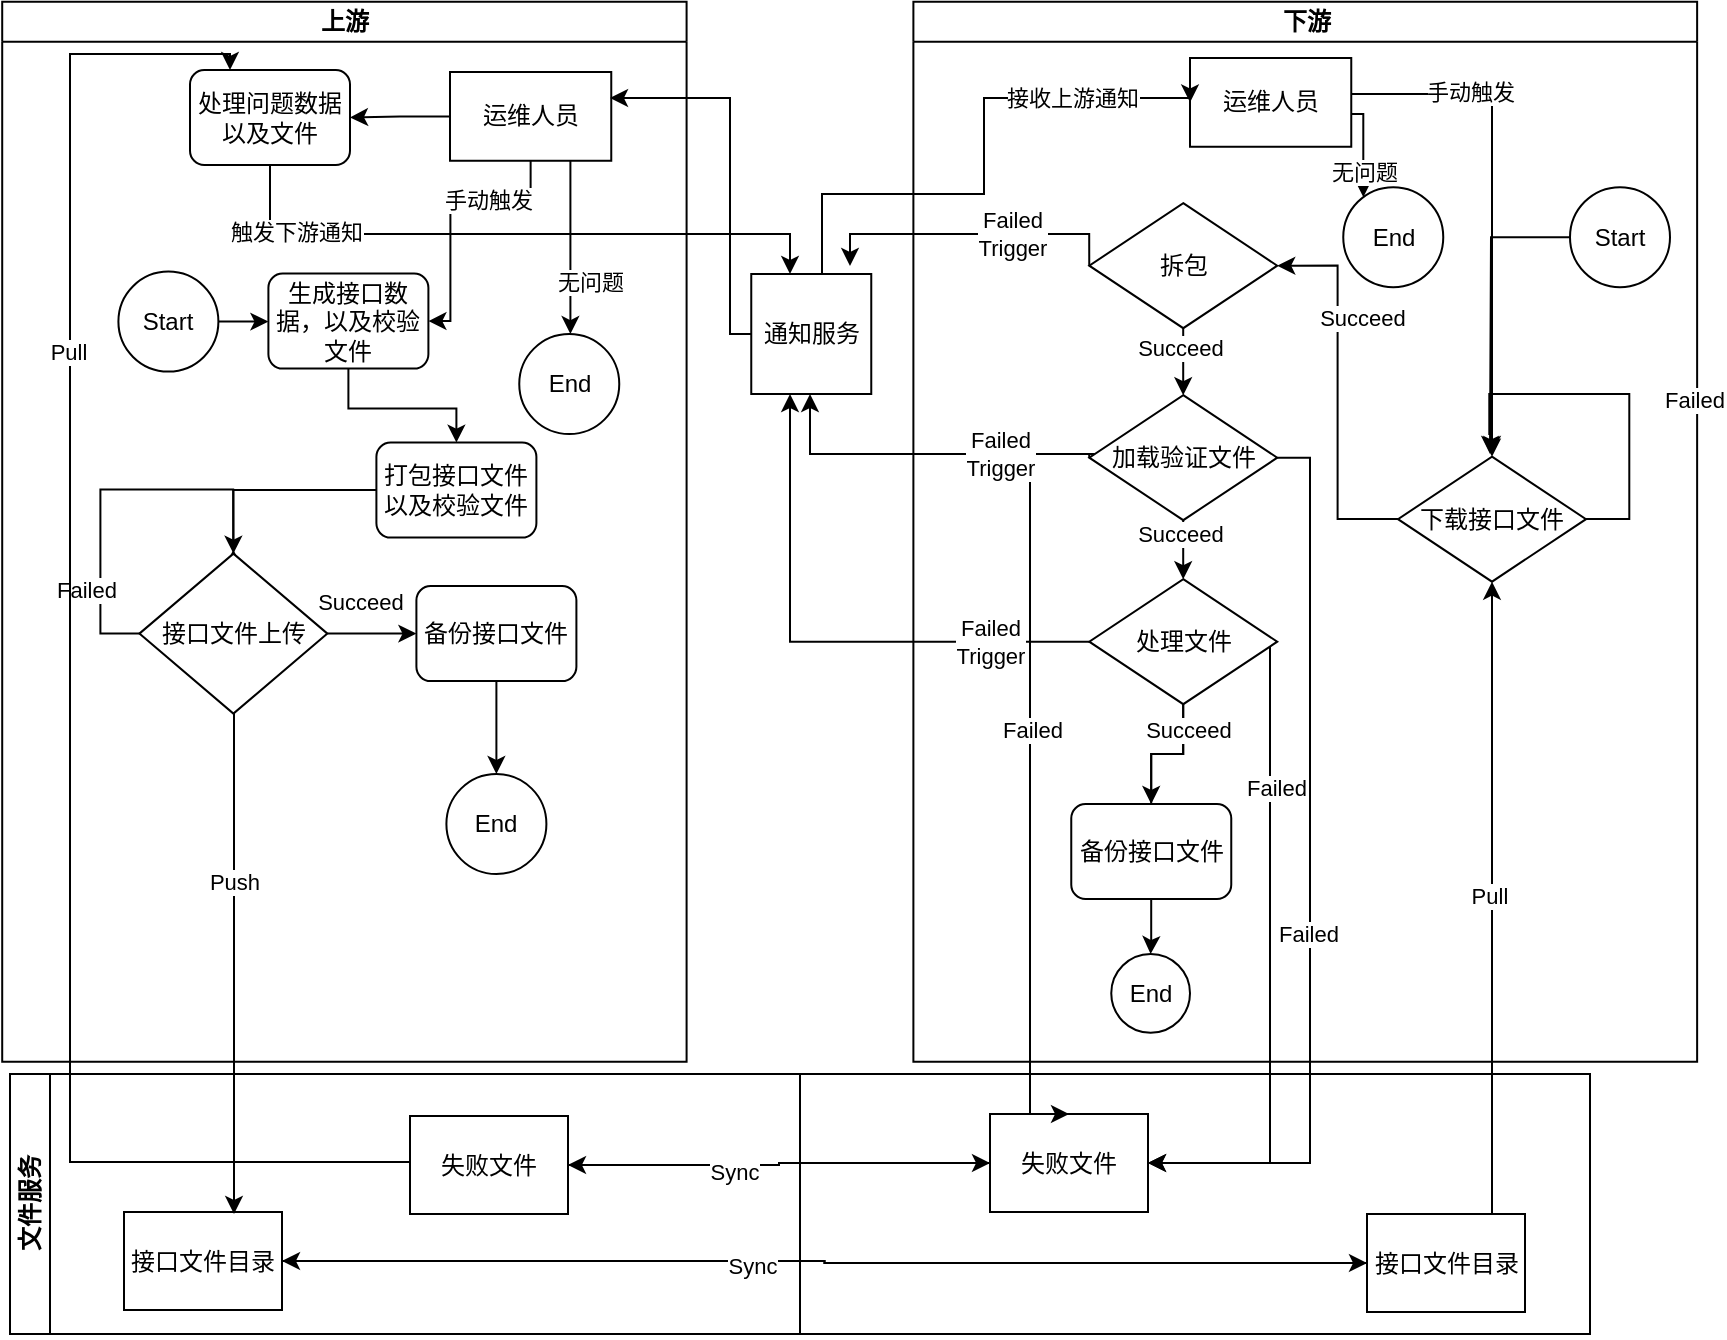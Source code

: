 <mxfile version="20.8.23" type="github">
  <diagram name="Page-1" id="c7488fd3-1785-93aa-aadb-54a6760d102a">
    <mxGraphModel dx="1290" dy="615" grid="1" gridSize="10" guides="1" tooltips="1" connect="1" arrows="1" fold="1" page="1" pageScale="1" pageWidth="1100" pageHeight="850" background="none" math="1" shadow="0">
      <root>
        <mxCell id="0" />
        <mxCell id="1" parent="0" />
        <mxCell id="2b4e8129b02d487f-2" value="上游" style="swimlane;html=1;startSize=20;horizontal=0;rotation=90;" parent="1" vertex="1">
          <mxGeometry x="2.2" y="97.81" width="530" height="342.19" as="geometry" />
        </mxCell>
        <mxCell id="Eh5VDf21qg3VSFMiMD_T-32" style="edgeStyle=orthogonalEdgeStyle;rounded=0;orthogonalLoop=1;jettySize=auto;html=1;exitX=1;exitY=0.5;exitDx=0;exitDy=0;entryX=0;entryY=0.5;entryDx=0;entryDy=0;" edge="1" parent="2b4e8129b02d487f-2" source="Eh5VDf21qg3VSFMiMD_T-25" target="Eh5VDf21qg3VSFMiMD_T-31">
          <mxGeometry relative="1" as="geometry" />
        </mxCell>
        <mxCell id="Eh5VDf21qg3VSFMiMD_T-25" value="Start" style="ellipse;whiteSpace=wrap;html=1;aspect=fixed;" vertex="1" parent="2b4e8129b02d487f-2">
          <mxGeometry x="152" y="41" width="50" height="50" as="geometry" />
        </mxCell>
        <mxCell id="Eh5VDf21qg3VSFMiMD_T-35" style="edgeStyle=orthogonalEdgeStyle;rounded=0;orthogonalLoop=1;jettySize=auto;html=1;exitX=0.5;exitY=1;exitDx=0;exitDy=0;entryX=0.5;entryY=0;entryDx=0;entryDy=0;" edge="1" parent="2b4e8129b02d487f-2" source="Eh5VDf21qg3VSFMiMD_T-31" target="Eh5VDf21qg3VSFMiMD_T-34">
          <mxGeometry relative="1" as="geometry" />
        </mxCell>
        <mxCell id="Eh5VDf21qg3VSFMiMD_T-31" value="生成接口数据，以及校验文件" style="rounded=1;whiteSpace=wrap;html=1;" vertex="1" parent="2b4e8129b02d487f-2">
          <mxGeometry x="227" y="42" width="80" height="47.5" as="geometry" />
        </mxCell>
        <mxCell id="Eh5VDf21qg3VSFMiMD_T-37" style="edgeStyle=orthogonalEdgeStyle;rounded=0;orthogonalLoop=1;jettySize=auto;html=1;entryX=0.5;entryY=0;entryDx=0;entryDy=0;" edge="1" parent="2b4e8129b02d487f-2" source="Eh5VDf21qg3VSFMiMD_T-34" target="Eh5VDf21qg3VSFMiMD_T-38">
          <mxGeometry relative="1" as="geometry">
            <mxPoint x="209.0" y="69.5" as="targetPoint" />
          </mxGeometry>
        </mxCell>
        <mxCell id="Eh5VDf21qg3VSFMiMD_T-34" value="打包接口文件以及校验文件" style="rounded=1;whiteSpace=wrap;html=1;" vertex="1" parent="2b4e8129b02d487f-2">
          <mxGeometry x="281" y="126.5" width="80" height="47.5" as="geometry" />
        </mxCell>
        <mxCell id="Eh5VDf21qg3VSFMiMD_T-50" style="edgeStyle=orthogonalEdgeStyle;rounded=0;orthogonalLoop=1;jettySize=auto;html=1;entryX=0;entryY=0.5;entryDx=0;entryDy=0;" edge="1" parent="2b4e8129b02d487f-2" source="Eh5VDf21qg3VSFMiMD_T-38" target="Eh5VDf21qg3VSFMiMD_T-49">
          <mxGeometry relative="1" as="geometry" />
        </mxCell>
        <mxCell id="Eh5VDf21qg3VSFMiMD_T-51" value="Succeed" style="edgeLabel;html=1;align=center;verticalAlign=middle;resizable=0;points=[];" vertex="1" connectable="0" parent="Eh5VDf21qg3VSFMiMD_T-50">
          <mxGeometry x="-0.279" y="-2" relative="1" as="geometry">
            <mxPoint y="-18" as="offset" />
          </mxGeometry>
        </mxCell>
        <mxCell id="Eh5VDf21qg3VSFMiMD_T-74" style="edgeStyle=orthogonalEdgeStyle;rounded=0;orthogonalLoop=1;jettySize=auto;html=1;entryX=0.5;entryY=0;entryDx=0;entryDy=0;" edge="1" parent="2b4e8129b02d487f-2">
          <mxGeometry relative="1" as="geometry">
            <mxPoint x="209.5" y="180.0" as="targetPoint" />
            <mxPoint x="209.447" y="180.045" as="sourcePoint" />
            <Array as="points">
              <mxPoint x="209" y="150" />
              <mxPoint x="143" y="150" />
              <mxPoint x="143" y="222" />
              <mxPoint x="209" y="222" />
            </Array>
          </mxGeometry>
        </mxCell>
        <mxCell id="Eh5VDf21qg3VSFMiMD_T-75" value="Failed" style="edgeLabel;html=1;align=center;verticalAlign=middle;resizable=0;points=[];" vertex="1" connectable="0" parent="Eh5VDf21qg3VSFMiMD_T-74">
          <mxGeometry x="-0.326" y="-1" relative="1" as="geometry">
            <mxPoint x="-10" y="51" as="offset" />
          </mxGeometry>
        </mxCell>
        <mxCell id="Eh5VDf21qg3VSFMiMD_T-38" value="接口文件上传" style="rhombus;whiteSpace=wrap;html=1;" vertex="1" parent="2b4e8129b02d487f-2">
          <mxGeometry x="162.5" y="182" width="94" height="80" as="geometry" />
        </mxCell>
        <mxCell id="Eh5VDf21qg3VSFMiMD_T-154" value="" style="edgeStyle=orthogonalEdgeStyle;rounded=0;orthogonalLoop=1;jettySize=auto;html=1;" edge="1" parent="2b4e8129b02d487f-2" source="Eh5VDf21qg3VSFMiMD_T-49" target="Eh5VDf21qg3VSFMiMD_T-153">
          <mxGeometry relative="1" as="geometry" />
        </mxCell>
        <mxCell id="Eh5VDf21qg3VSFMiMD_T-49" value="备份接口文件" style="rounded=1;whiteSpace=wrap;html=1;" vertex="1" parent="2b4e8129b02d487f-2">
          <mxGeometry x="301" y="198.25" width="80" height="47.5" as="geometry" />
        </mxCell>
        <mxCell id="Eh5VDf21qg3VSFMiMD_T-139" value="" style="edgeStyle=orthogonalEdgeStyle;rounded=0;orthogonalLoop=1;jettySize=auto;html=1;" edge="1" parent="2b4e8129b02d487f-2" source="Eh5VDf21qg3VSFMiMD_T-136" target="Eh5VDf21qg3VSFMiMD_T-138">
          <mxGeometry relative="1" as="geometry" />
        </mxCell>
        <mxCell id="Eh5VDf21qg3VSFMiMD_T-156" style="edgeStyle=orthogonalEdgeStyle;rounded=0;orthogonalLoop=1;jettySize=auto;html=1;" edge="1" parent="2b4e8129b02d487f-2" source="Eh5VDf21qg3VSFMiMD_T-136" target="Eh5VDf21qg3VSFMiMD_T-155">
          <mxGeometry relative="1" as="geometry">
            <Array as="points">
              <mxPoint x="378" y="32" />
              <mxPoint x="378" y="32" />
            </Array>
          </mxGeometry>
        </mxCell>
        <mxCell id="Eh5VDf21qg3VSFMiMD_T-157" value="无问题" style="edgeLabel;html=1;align=center;verticalAlign=middle;resizable=0;points=[];" vertex="1" connectable="0" parent="Eh5VDf21qg3VSFMiMD_T-156">
          <mxGeometry x="0.244" relative="1" as="geometry">
            <mxPoint x="10" y="6" as="offset" />
          </mxGeometry>
        </mxCell>
        <mxCell id="Eh5VDf21qg3VSFMiMD_T-136" value="运维人员" style="rounded=0;whiteSpace=wrap;html=1;" vertex="1" parent="2b4e8129b02d487f-2">
          <mxGeometry x="317.8" y="-58.81" width="80.63" height="44.38" as="geometry" />
        </mxCell>
        <mxCell id="Eh5VDf21qg3VSFMiMD_T-140" style="edgeStyle=orthogonalEdgeStyle;rounded=0;orthogonalLoop=1;jettySize=auto;html=1;exitX=0.5;exitY=1;exitDx=0;exitDy=0;" edge="1" parent="2b4e8129b02d487f-2" source="Eh5VDf21qg3VSFMiMD_T-136" target="Eh5VDf21qg3VSFMiMD_T-31">
          <mxGeometry relative="1" as="geometry">
            <mxPoint x="317.8" y="32.19" as="targetPoint" />
            <Array as="points">
              <mxPoint x="358" y="2" />
              <mxPoint x="318" y="2" />
            </Array>
          </mxGeometry>
        </mxCell>
        <mxCell id="Eh5VDf21qg3VSFMiMD_T-141" value="手动触发" style="edgeLabel;html=1;align=center;verticalAlign=middle;resizable=0;points=[];" vertex="1" connectable="0" parent="Eh5VDf21qg3VSFMiMD_T-140">
          <mxGeometry x="-0.426" y="2" relative="1" as="geometry">
            <mxPoint y="1" as="offset" />
          </mxGeometry>
        </mxCell>
        <mxCell id="Eh5VDf21qg3VSFMiMD_T-138" value="处理问题数据以及文件" style="rounded=1;whiteSpace=wrap;html=1;" vertex="1" parent="2b4e8129b02d487f-2">
          <mxGeometry x="187.8" y="-59.81" width="80" height="47.5" as="geometry" />
        </mxCell>
        <mxCell id="Eh5VDf21qg3VSFMiMD_T-153" value="End" style="ellipse;whiteSpace=wrap;html=1;aspect=fixed;direction=south;" vertex="1" parent="2b4e8129b02d487f-2">
          <mxGeometry x="316" y="292.19" width="50" height="50" as="geometry" />
        </mxCell>
        <mxCell id="Eh5VDf21qg3VSFMiMD_T-155" value="End" style="ellipse;whiteSpace=wrap;html=1;aspect=fixed;direction=south;" vertex="1" parent="2b4e8129b02d487f-2">
          <mxGeometry x="352.43" y="72.19" width="50" height="50" as="geometry" />
        </mxCell>
        <mxCell id="Eh5VDf21qg3VSFMiMD_T-23" value="文件服务" style="swimlane;html=1;startSize=20;horizontal=0;rotation=0;" vertex="1" parent="1">
          <mxGeometry x="100" y="540" width="790" height="130" as="geometry" />
        </mxCell>
        <mxCell id="Eh5VDf21qg3VSFMiMD_T-146" style="edgeStyle=orthogonalEdgeStyle;rounded=0;orthogonalLoop=1;jettySize=auto;html=1;entryX=0;entryY=0.5;entryDx=0;entryDy=0;" edge="1" parent="Eh5VDf21qg3VSFMiMD_T-23" source="Eh5VDf21qg3VSFMiMD_T-41" target="Eh5VDf21qg3VSFMiMD_T-56">
          <mxGeometry relative="1" as="geometry" />
        </mxCell>
        <mxCell id="Eh5VDf21qg3VSFMiMD_T-41" value="接口文件目录" style="rounded=0;whiteSpace=wrap;html=1;" vertex="1" parent="Eh5VDf21qg3VSFMiMD_T-23">
          <mxGeometry x="57" y="69" width="79" height="49" as="geometry" />
        </mxCell>
        <mxCell id="Eh5VDf21qg3VSFMiMD_T-147" style="edgeStyle=orthogonalEdgeStyle;rounded=0;orthogonalLoop=1;jettySize=auto;html=1;entryX=1;entryY=0.5;entryDx=0;entryDy=0;" edge="1" parent="Eh5VDf21qg3VSFMiMD_T-23" source="Eh5VDf21qg3VSFMiMD_T-56" target="Eh5VDf21qg3VSFMiMD_T-41">
          <mxGeometry relative="1" as="geometry" />
        </mxCell>
        <mxCell id="Eh5VDf21qg3VSFMiMD_T-148" value="Sync" style="edgeLabel;html=1;align=center;verticalAlign=middle;resizable=0;points=[];" vertex="1" connectable="0" parent="Eh5VDf21qg3VSFMiMD_T-147">
          <mxGeometry x="0.135" y="2" relative="1" as="geometry">
            <mxPoint as="offset" />
          </mxGeometry>
        </mxCell>
        <mxCell id="Eh5VDf21qg3VSFMiMD_T-56" value="接口文件目录" style="rounded=0;whiteSpace=wrap;html=1;" vertex="1" parent="Eh5VDf21qg3VSFMiMD_T-23">
          <mxGeometry x="678.5" y="70" width="79" height="49" as="geometry" />
        </mxCell>
        <mxCell id="Eh5VDf21qg3VSFMiMD_T-150" style="edgeStyle=orthogonalEdgeStyle;rounded=0;orthogonalLoop=1;jettySize=auto;html=1;entryX=1;entryY=0.5;entryDx=0;entryDy=0;" edge="1" parent="Eh5VDf21qg3VSFMiMD_T-23" source="Eh5VDf21qg3VSFMiMD_T-92" target="Eh5VDf21qg3VSFMiMD_T-143">
          <mxGeometry relative="1" as="geometry" />
        </mxCell>
        <mxCell id="Eh5VDf21qg3VSFMiMD_T-92" value="失败文件" style="rounded=0;whiteSpace=wrap;html=1;" vertex="1" parent="Eh5VDf21qg3VSFMiMD_T-23">
          <mxGeometry x="490" y="20" width="79" height="49" as="geometry" />
        </mxCell>
        <mxCell id="Eh5VDf21qg3VSFMiMD_T-149" style="edgeStyle=orthogonalEdgeStyle;rounded=0;orthogonalLoop=1;jettySize=auto;html=1;entryX=0;entryY=0.5;entryDx=0;entryDy=0;" edge="1" parent="Eh5VDf21qg3VSFMiMD_T-23" source="Eh5VDf21qg3VSFMiMD_T-143" target="Eh5VDf21qg3VSFMiMD_T-92">
          <mxGeometry relative="1" as="geometry" />
        </mxCell>
        <mxCell id="Eh5VDf21qg3VSFMiMD_T-151" value="Sync" style="edgeLabel;html=1;align=center;verticalAlign=middle;resizable=0;points=[];" vertex="1" connectable="0" parent="Eh5VDf21qg3VSFMiMD_T-149">
          <mxGeometry x="-0.222" y="-3" relative="1" as="geometry">
            <mxPoint as="offset" />
          </mxGeometry>
        </mxCell>
        <mxCell id="Eh5VDf21qg3VSFMiMD_T-143" value="失败文件" style="rounded=0;whiteSpace=wrap;html=1;" vertex="1" parent="Eh5VDf21qg3VSFMiMD_T-23">
          <mxGeometry x="200" y="21" width="79" height="49" as="geometry" />
        </mxCell>
        <mxCell id="Eh5VDf21qg3VSFMiMD_T-24" value="下游" style="swimlane;html=1;startSize=20;horizontal=0;rotation=90;" vertex="1" parent="1">
          <mxGeometry x="482.63" y="72.97" width="530" height="391.87" as="geometry">
            <mxRectangle x="840" y="-7.5" width="40" height="50" as="alternateBounds" />
          </mxGeometry>
        </mxCell>
        <mxCell id="Eh5VDf21qg3VSFMiMD_T-99" value="" style="edgeStyle=orthogonalEdgeStyle;rounded=0;orthogonalLoop=1;jettySize=auto;html=1;" edge="1" parent="Eh5VDf21qg3VSFMiMD_T-24" source="Eh5VDf21qg3VSFMiMD_T-64" target="Eh5VDf21qg3VSFMiMD_T-97">
          <mxGeometry relative="1" as="geometry" />
        </mxCell>
        <mxCell id="Eh5VDf21qg3VSFMiMD_T-100" value="Succeed" style="edgeLabel;html=1;align=center;verticalAlign=middle;resizable=0;points=[];" vertex="1" connectable="0" parent="Eh5VDf21qg3VSFMiMD_T-99">
          <mxGeometry x="0.336" y="-2" relative="1" as="geometry">
            <mxPoint y="-8" as="offset" />
          </mxGeometry>
        </mxCell>
        <mxCell id="Eh5VDf21qg3VSFMiMD_T-64" value="拆包" style="rhombus;whiteSpace=wrap;html=1;" vertex="1" parent="Eh5VDf21qg3VSFMiMD_T-24">
          <mxGeometry x="157" y="31.62" width="94" height="62.5" as="geometry" />
        </mxCell>
        <mxCell id="Eh5VDf21qg3VSFMiMD_T-82" style="edgeStyle=orthogonalEdgeStyle;rounded=0;orthogonalLoop=1;jettySize=auto;html=1;entryX=1;entryY=0.5;entryDx=0;entryDy=0;" edge="1" parent="Eh5VDf21qg3VSFMiMD_T-24" source="Eh5VDf21qg3VSFMiMD_T-76" target="Eh5VDf21qg3VSFMiMD_T-64">
          <mxGeometry relative="1" as="geometry" />
        </mxCell>
        <mxCell id="Eh5VDf21qg3VSFMiMD_T-83" value="Succeed" style="edgeLabel;html=1;align=center;verticalAlign=middle;resizable=0;points=[];" vertex="1" connectable="0" parent="Eh5VDf21qg3VSFMiMD_T-82">
          <mxGeometry x="0.259" relative="1" as="geometry">
            <mxPoint x="12" y="-13" as="offset" />
          </mxGeometry>
        </mxCell>
        <mxCell id="Eh5VDf21qg3VSFMiMD_T-76" value="下载接口文件" style="rhombus;whiteSpace=wrap;html=1;" vertex="1" parent="Eh5VDf21qg3VSFMiMD_T-24">
          <mxGeometry x="311.37" y="158.37" width="94" height="62.5" as="geometry" />
        </mxCell>
        <mxCell id="Eh5VDf21qg3VSFMiMD_T-90" style="edgeStyle=orthogonalEdgeStyle;rounded=0;orthogonalLoop=1;jettySize=auto;html=1;" edge="1" parent="Eh5VDf21qg3VSFMiMD_T-24" source="Eh5VDf21qg3VSFMiMD_T-76">
          <mxGeometry relative="1" as="geometry">
            <mxPoint x="358.37" y="157.03" as="targetPoint" />
            <Array as="points">
              <mxPoint x="427" y="190" />
              <mxPoint x="427" y="127" />
              <mxPoint x="357" y="127" />
              <mxPoint x="357" y="147" />
              <mxPoint x="358" y="147" />
            </Array>
          </mxGeometry>
        </mxCell>
        <mxCell id="Eh5VDf21qg3VSFMiMD_T-91" value="Failed" style="edgeLabel;html=1;align=center;verticalAlign=middle;resizable=0;points=[];" vertex="1" connectable="0" parent="Eh5VDf21qg3VSFMiMD_T-90">
          <mxGeometry x="0.296" relative="1" as="geometry">
            <mxPoint x="68" y="3" as="offset" />
          </mxGeometry>
        </mxCell>
        <mxCell id="Eh5VDf21qg3VSFMiMD_T-102" value="" style="edgeStyle=orthogonalEdgeStyle;rounded=0;orthogonalLoop=1;jettySize=auto;html=1;" edge="1" parent="Eh5VDf21qg3VSFMiMD_T-24" source="Eh5VDf21qg3VSFMiMD_T-97" target="Eh5VDf21qg3VSFMiMD_T-101">
          <mxGeometry relative="1" as="geometry" />
        </mxCell>
        <mxCell id="Eh5VDf21qg3VSFMiMD_T-103" value="Succeed" style="edgeLabel;html=1;align=center;verticalAlign=middle;resizable=0;points=[];" vertex="1" connectable="0" parent="Eh5VDf21qg3VSFMiMD_T-102">
          <mxGeometry x="-0.288" y="-2" relative="1" as="geometry">
            <mxPoint y="-11" as="offset" />
          </mxGeometry>
        </mxCell>
        <mxCell id="Eh5VDf21qg3VSFMiMD_T-97" value="加载验证文件" style="rhombus;whiteSpace=wrap;html=1;" vertex="1" parent="Eh5VDf21qg3VSFMiMD_T-24">
          <mxGeometry x="157" y="127.62" width="94" height="62.5" as="geometry" />
        </mxCell>
        <mxCell id="Eh5VDf21qg3VSFMiMD_T-108" value="" style="edgeStyle=orthogonalEdgeStyle;rounded=0;orthogonalLoop=1;jettySize=auto;html=1;startArrow=none;" edge="1" parent="Eh5VDf21qg3VSFMiMD_T-24" source="Eh5VDf21qg3VSFMiMD_T-164" target="Eh5VDf21qg3VSFMiMD_T-107">
          <mxGeometry relative="1" as="geometry" />
        </mxCell>
        <mxCell id="Eh5VDf21qg3VSFMiMD_T-167" style="edgeStyle=orthogonalEdgeStyle;rounded=0;orthogonalLoop=1;jettySize=auto;html=1;" edge="1" parent="Eh5VDf21qg3VSFMiMD_T-24" source="Eh5VDf21qg3VSFMiMD_T-101" target="Eh5VDf21qg3VSFMiMD_T-164">
          <mxGeometry relative="1" as="geometry" />
        </mxCell>
        <mxCell id="Eh5VDf21qg3VSFMiMD_T-101" value="处理文件" style="rhombus;whiteSpace=wrap;html=1;" vertex="1" parent="Eh5VDf21qg3VSFMiMD_T-24">
          <mxGeometry x="157" y="219.62" width="94" height="62.5" as="geometry" />
        </mxCell>
        <mxCell id="Eh5VDf21qg3VSFMiMD_T-107" value="End" style="ellipse;whiteSpace=wrap;html=1;aspect=fixed;direction=south;" vertex="1" parent="Eh5VDf21qg3VSFMiMD_T-24">
          <mxGeometry x="168" y="407.03" width="39.37" height="39.37" as="geometry" />
        </mxCell>
        <mxCell id="Eh5VDf21qg3VSFMiMD_T-121" value="" style="edgeStyle=orthogonalEdgeStyle;rounded=0;orthogonalLoop=1;jettySize=auto;html=1;entryX=0.5;entryY=0;entryDx=0;entryDy=0;" edge="1" parent="Eh5VDf21qg3VSFMiMD_T-24" source="Eh5VDf21qg3VSFMiMD_T-113" target="Eh5VDf21qg3VSFMiMD_T-76">
          <mxGeometry relative="1" as="geometry">
            <mxPoint x="347.37" y="-24.38" as="targetPoint" />
            <Array as="points">
              <mxPoint x="358" y="-23" />
            </Array>
          </mxGeometry>
        </mxCell>
        <mxCell id="Eh5VDf21qg3VSFMiMD_T-125" value="手动触发" style="edgeLabel;html=1;align=center;verticalAlign=middle;resizable=0;points=[];" vertex="1" connectable="0" parent="Eh5VDf21qg3VSFMiMD_T-121">
          <mxGeometry x="-0.528" y="1" relative="1" as="geometry">
            <mxPoint as="offset" />
          </mxGeometry>
        </mxCell>
        <mxCell id="Eh5VDf21qg3VSFMiMD_T-127" value="" style="edgeStyle=orthogonalEdgeStyle;rounded=0;orthogonalLoop=1;jettySize=auto;html=1;" edge="1" parent="Eh5VDf21qg3VSFMiMD_T-24" source="Eh5VDf21qg3VSFMiMD_T-113" target="Eh5VDf21qg3VSFMiMD_T-126">
          <mxGeometry relative="1" as="geometry">
            <Array as="points">
              <mxPoint x="294" y="-13" />
            </Array>
          </mxGeometry>
        </mxCell>
        <mxCell id="Eh5VDf21qg3VSFMiMD_T-142" value="无问题" style="edgeLabel;html=1;align=center;verticalAlign=middle;resizable=0;points=[];" vertex="1" connectable="0" parent="Eh5VDf21qg3VSFMiMD_T-127">
          <mxGeometry x="-0.245" y="-1" relative="1" as="geometry">
            <mxPoint x="1" y="17" as="offset" />
          </mxGeometry>
        </mxCell>
        <mxCell id="Eh5VDf21qg3VSFMiMD_T-113" value="运维人员" style="rounded=0;whiteSpace=wrap;html=1;" vertex="1" parent="Eh5VDf21qg3VSFMiMD_T-24">
          <mxGeometry x="207.37" y="-40.97" width="80.63" height="44.38" as="geometry" />
        </mxCell>
        <mxCell id="Eh5VDf21qg3VSFMiMD_T-126" value="End" style="ellipse;whiteSpace=wrap;html=1;aspect=fixed;direction=south;" vertex="1" parent="Eh5VDf21qg3VSFMiMD_T-24">
          <mxGeometry x="284" y="23.62" width="50" height="50" as="geometry" />
        </mxCell>
        <mxCell id="Eh5VDf21qg3VSFMiMD_T-164" value="备份接口文件" style="rounded=1;whiteSpace=wrap;html=1;" vertex="1" parent="Eh5VDf21qg3VSFMiMD_T-24">
          <mxGeometry x="148.0" y="332.03" width="80" height="47.5" as="geometry" />
        </mxCell>
        <mxCell id="Eh5VDf21qg3VSFMiMD_T-165" value="" style="edgeStyle=orthogonalEdgeStyle;rounded=0;orthogonalLoop=1;jettySize=auto;html=1;endArrow=none;" edge="1" parent="Eh5VDf21qg3VSFMiMD_T-24" source="Eh5VDf21qg3VSFMiMD_T-101" target="Eh5VDf21qg3VSFMiMD_T-164">
          <mxGeometry relative="1" as="geometry">
            <mxPoint x="686.63" y="354.97" as="sourcePoint" />
            <mxPoint x="652.63" y="458.97" as="targetPoint" />
          </mxGeometry>
        </mxCell>
        <mxCell id="Eh5VDf21qg3VSFMiMD_T-166" value="Succeed" style="edgeLabel;html=1;align=center;verticalAlign=middle;resizable=0;points=[];" vertex="1" connectable="0" parent="Eh5VDf21qg3VSFMiMD_T-165">
          <mxGeometry x="-0.284" y="1" relative="1" as="geometry">
            <mxPoint x="1" y="-11" as="offset" />
          </mxGeometry>
        </mxCell>
        <mxCell id="Eh5VDf21qg3VSFMiMD_T-169" style="edgeStyle=orthogonalEdgeStyle;rounded=0;orthogonalLoop=1;jettySize=auto;html=1;" edge="1" parent="Eh5VDf21qg3VSFMiMD_T-24" source="Eh5VDf21qg3VSFMiMD_T-168">
          <mxGeometry relative="1" as="geometry">
            <mxPoint x="357.37" y="157.03" as="targetPoint" />
          </mxGeometry>
        </mxCell>
        <mxCell id="Eh5VDf21qg3VSFMiMD_T-168" value="Start" style="ellipse;whiteSpace=wrap;html=1;aspect=fixed;" vertex="1" parent="Eh5VDf21qg3VSFMiMD_T-24">
          <mxGeometry x="397.37" y="23.62" width="50" height="50" as="geometry" />
        </mxCell>
        <mxCell id="Eh5VDf21qg3VSFMiMD_T-70" style="edgeStyle=orthogonalEdgeStyle;rounded=0;orthogonalLoop=1;jettySize=auto;html=1;" edge="1" parent="1" source="Eh5VDf21qg3VSFMiMD_T-38">
          <mxGeometry relative="1" as="geometry">
            <mxPoint x="212" y="610" as="targetPoint" />
            <Array as="points">
              <mxPoint x="212" y="609" />
            </Array>
          </mxGeometry>
        </mxCell>
        <mxCell id="Eh5VDf21qg3VSFMiMD_T-71" value="Push" style="edgeLabel;html=1;align=center;verticalAlign=middle;resizable=0;points=[];" vertex="1" connectable="0" parent="Eh5VDf21qg3VSFMiMD_T-70">
          <mxGeometry x="-0.329" relative="1" as="geometry">
            <mxPoint as="offset" />
          </mxGeometry>
        </mxCell>
        <mxCell id="Eh5VDf21qg3VSFMiMD_T-80" style="edgeStyle=orthogonalEdgeStyle;rounded=0;orthogonalLoop=1;jettySize=auto;html=1;entryX=0.5;entryY=1;entryDx=0;entryDy=0;" edge="1" parent="1" source="Eh5VDf21qg3VSFMiMD_T-56" target="Eh5VDf21qg3VSFMiMD_T-76">
          <mxGeometry relative="1" as="geometry">
            <mxPoint x="827" y="100.0" as="targetPoint" />
            <Array as="points">
              <mxPoint x="841" y="530" />
              <mxPoint x="841" y="530" />
            </Array>
          </mxGeometry>
        </mxCell>
        <mxCell id="Eh5VDf21qg3VSFMiMD_T-81" value="Pull&amp;nbsp;" style="edgeLabel;html=1;align=center;verticalAlign=middle;resizable=0;points=[];" vertex="1" connectable="0" parent="Eh5VDf21qg3VSFMiMD_T-80">
          <mxGeometry x="-0.349" y="-3" relative="1" as="geometry">
            <mxPoint x="-3" y="-56" as="offset" />
          </mxGeometry>
        </mxCell>
        <mxCell id="Eh5VDf21qg3VSFMiMD_T-93" style="edgeStyle=orthogonalEdgeStyle;rounded=0;orthogonalLoop=1;jettySize=auto;html=1;entryX=0.5;entryY=0;entryDx=0;entryDy=0;exitX=0;exitY=0.5;exitDx=0;exitDy=0;" edge="1" parent="1" source="Eh5VDf21qg3VSFMiMD_T-97" target="Eh5VDf21qg3VSFMiMD_T-92">
          <mxGeometry relative="1" as="geometry">
            <Array as="points">
              <mxPoint x="640" y="230" />
              <mxPoint x="610" y="230" />
              <mxPoint x="610" y="560" />
            </Array>
          </mxGeometry>
        </mxCell>
        <mxCell id="Eh5VDf21qg3VSFMiMD_T-94" value="Failed" style="edgeLabel;html=1;align=center;verticalAlign=middle;resizable=0;points=[];" vertex="1" connectable="0" parent="Eh5VDf21qg3VSFMiMD_T-93">
          <mxGeometry x="-0.221" y="1" relative="1" as="geometry">
            <mxPoint y="21" as="offset" />
          </mxGeometry>
        </mxCell>
        <mxCell id="Eh5VDf21qg3VSFMiMD_T-117" style="edgeStyle=orthogonalEdgeStyle;rounded=0;orthogonalLoop=1;jettySize=auto;html=1;entryX=0;entryY=0.5;entryDx=0;entryDy=0;" edge="1" parent="1" source="Eh5VDf21qg3VSFMiMD_T-111" target="Eh5VDf21qg3VSFMiMD_T-113">
          <mxGeometry relative="1" as="geometry">
            <Array as="points">
              <mxPoint x="506" y="100" />
              <mxPoint x="587" y="100" />
              <mxPoint x="587" y="52" />
            </Array>
          </mxGeometry>
        </mxCell>
        <mxCell id="Eh5VDf21qg3VSFMiMD_T-163" value="接收上游通知" style="edgeLabel;html=1;align=center;verticalAlign=middle;resizable=0;points=[];" vertex="1" connectable="0" parent="Eh5VDf21qg3VSFMiMD_T-117">
          <mxGeometry x="0.553" relative="1" as="geometry">
            <mxPoint as="offset" />
          </mxGeometry>
        </mxCell>
        <mxCell id="Eh5VDf21qg3VSFMiMD_T-137" style="edgeStyle=orthogonalEdgeStyle;rounded=0;orthogonalLoop=1;jettySize=auto;html=1;" edge="1" parent="1" source="Eh5VDf21qg3VSFMiMD_T-111">
          <mxGeometry relative="1" as="geometry">
            <mxPoint x="400" y="52" as="targetPoint" />
            <Array as="points">
              <mxPoint x="460" y="170" />
              <mxPoint x="460" y="52" />
            </Array>
          </mxGeometry>
        </mxCell>
        <mxCell id="Eh5VDf21qg3VSFMiMD_T-111" value="通知服务" style="whiteSpace=wrap;html=1;aspect=fixed;" vertex="1" parent="1">
          <mxGeometry x="470.63" y="140" width="60" height="60" as="geometry" />
        </mxCell>
        <mxCell id="Eh5VDf21qg3VSFMiMD_T-115" style="edgeStyle=orthogonalEdgeStyle;rounded=0;orthogonalLoop=1;jettySize=auto;html=1;exitX=0;exitY=0.5;exitDx=0;exitDy=0;" edge="1" parent="1" source="Eh5VDf21qg3VSFMiMD_T-64">
          <mxGeometry relative="1" as="geometry">
            <mxPoint x="675" y="160" as="sourcePoint" />
            <mxPoint x="520" y="136" as="targetPoint" />
            <Array as="points">
              <mxPoint x="640" y="120" />
              <mxPoint x="520" y="120" />
            </Array>
          </mxGeometry>
        </mxCell>
        <mxCell id="Eh5VDf21qg3VSFMiMD_T-116" value="Failed&lt;br&gt;Trigger" style="edgeLabel;html=1;align=center;verticalAlign=middle;resizable=0;points=[];" vertex="1" connectable="0" parent="Eh5VDf21qg3VSFMiMD_T-115">
          <mxGeometry x="0.189" y="1" relative="1" as="geometry">
            <mxPoint x="35" y="-1" as="offset" />
          </mxGeometry>
        </mxCell>
        <mxCell id="Eh5VDf21qg3VSFMiMD_T-128" style="edgeStyle=orthogonalEdgeStyle;rounded=0;orthogonalLoop=1;jettySize=auto;html=1;" edge="1" parent="1" source="Eh5VDf21qg3VSFMiMD_T-97">
          <mxGeometry relative="1" as="geometry">
            <mxPoint x="500" y="200" as="targetPoint" />
            <Array as="points">
              <mxPoint x="500" y="230" />
              <mxPoint x="500" y="200" />
            </Array>
          </mxGeometry>
        </mxCell>
        <mxCell id="Eh5VDf21qg3VSFMiMD_T-130" value="Failed&lt;br style=&quot;border-color: var(--border-color);&quot;&gt;Trigger" style="edgeLabel;html=1;align=center;verticalAlign=middle;resizable=0;points=[];" vertex="1" connectable="0" parent="Eh5VDf21qg3VSFMiMD_T-128">
          <mxGeometry x="-0.233" y="-2" relative="1" as="geometry">
            <mxPoint x="18" y="2" as="offset" />
          </mxGeometry>
        </mxCell>
        <mxCell id="Eh5VDf21qg3VSFMiMD_T-133" style="edgeStyle=orthogonalEdgeStyle;rounded=0;orthogonalLoop=1;jettySize=auto;html=1;entryX=1;entryY=0.5;entryDx=0;entryDy=0;" edge="1" parent="1" source="Eh5VDf21qg3VSFMiMD_T-101" target="Eh5VDf21qg3VSFMiMD_T-92">
          <mxGeometry relative="1" as="geometry">
            <Array as="points">
              <mxPoint x="730" y="585" />
            </Array>
          </mxGeometry>
        </mxCell>
        <mxCell id="Eh5VDf21qg3VSFMiMD_T-134" value="Failed" style="edgeLabel;html=1;align=center;verticalAlign=middle;resizable=0;points=[];" vertex="1" connectable="0" parent="Eh5VDf21qg3VSFMiMD_T-133">
          <mxGeometry x="-0.557" y="3" relative="1" as="geometry">
            <mxPoint as="offset" />
          </mxGeometry>
        </mxCell>
        <mxCell id="Eh5VDf21qg3VSFMiMD_T-131" style="edgeStyle=orthogonalEdgeStyle;rounded=0;orthogonalLoop=1;jettySize=auto;html=1;entryX=1;entryY=0.5;entryDx=0;entryDy=0;" edge="1" parent="1" source="Eh5VDf21qg3VSFMiMD_T-97" target="Eh5VDf21qg3VSFMiMD_T-92">
          <mxGeometry relative="1" as="geometry">
            <mxPoint x="600" y="570" as="targetPoint" />
            <Array as="points">
              <mxPoint x="750" y="232" />
              <mxPoint x="750" y="585" />
            </Array>
          </mxGeometry>
        </mxCell>
        <mxCell id="Eh5VDf21qg3VSFMiMD_T-159" value="Failed" style="edgeLabel;html=1;align=center;verticalAlign=middle;resizable=0;points=[];" vertex="1" connectable="0" parent="Eh5VDf21qg3VSFMiMD_T-131">
          <mxGeometry x="0.128" y="-1" relative="1" as="geometry">
            <mxPoint as="offset" />
          </mxGeometry>
        </mxCell>
        <mxCell id="Eh5VDf21qg3VSFMiMD_T-144" style="edgeStyle=orthogonalEdgeStyle;rounded=0;orthogonalLoop=1;jettySize=auto;html=1;entryX=0.25;entryY=0;entryDx=0;entryDy=0;" edge="1" parent="1" source="Eh5VDf21qg3VSFMiMD_T-143" target="Eh5VDf21qg3VSFMiMD_T-138">
          <mxGeometry relative="1" as="geometry">
            <Array as="points">
              <mxPoint x="130" y="584" />
              <mxPoint x="130" y="30" />
              <mxPoint x="210" y="30" />
            </Array>
          </mxGeometry>
        </mxCell>
        <mxCell id="Eh5VDf21qg3VSFMiMD_T-145" value="Pull" style="edgeLabel;html=1;align=center;verticalAlign=middle;resizable=0;points=[];" vertex="1" connectable="0" parent="Eh5VDf21qg3VSFMiMD_T-144">
          <mxGeometry x="0.417" y="1" relative="1" as="geometry">
            <mxPoint as="offset" />
          </mxGeometry>
        </mxCell>
        <mxCell id="Eh5VDf21qg3VSFMiMD_T-152" style="edgeStyle=orthogonalEdgeStyle;rounded=0;orthogonalLoop=1;jettySize=auto;html=1;" edge="1" parent="1" source="Eh5VDf21qg3VSFMiMD_T-138" target="Eh5VDf21qg3VSFMiMD_T-111">
          <mxGeometry relative="1" as="geometry">
            <Array as="points">
              <mxPoint x="230" y="120" />
              <mxPoint x="490" y="120" />
            </Array>
          </mxGeometry>
        </mxCell>
        <mxCell id="Eh5VDf21qg3VSFMiMD_T-162" value="触发下游通知" style="edgeLabel;html=1;align=center;verticalAlign=middle;resizable=0;points=[];" vertex="1" connectable="0" parent="Eh5VDf21qg3VSFMiMD_T-152">
          <mxGeometry x="-0.704" y="1" relative="1" as="geometry">
            <mxPoint x="1" as="offset" />
          </mxGeometry>
        </mxCell>
        <mxCell id="Eh5VDf21qg3VSFMiMD_T-161" value="" style="endArrow=none;html=1;rounded=0;exitX=0.5;exitY=1;exitDx=0;exitDy=0;entryX=0.5;entryY=0;entryDx=0;entryDy=0;" edge="1" parent="1" source="Eh5VDf21qg3VSFMiMD_T-23" target="Eh5VDf21qg3VSFMiMD_T-23">
          <mxGeometry width="50" height="50" relative="1" as="geometry">
            <mxPoint x="440" y="610" as="sourcePoint" />
            <mxPoint x="500" y="550" as="targetPoint" />
          </mxGeometry>
        </mxCell>
        <mxCell id="Eh5VDf21qg3VSFMiMD_T-132" style="edgeStyle=orthogonalEdgeStyle;rounded=0;orthogonalLoop=1;jettySize=auto;html=1;" edge="1" parent="1" source="Eh5VDf21qg3VSFMiMD_T-101">
          <mxGeometry relative="1" as="geometry">
            <mxPoint x="490" y="200" as="targetPoint" />
            <Array as="points">
              <mxPoint x="490" y="324" />
            </Array>
          </mxGeometry>
        </mxCell>
        <mxCell id="Eh5VDf21qg3VSFMiMD_T-135" value="Failed&lt;br style=&quot;border-color: var(--border-color);&quot;&gt;Trigger" style="edgeLabel;html=1;align=center;verticalAlign=middle;resizable=0;points=[];" vertex="1" connectable="0" parent="Eh5VDf21qg3VSFMiMD_T-132">
          <mxGeometry x="-0.326" y="-1" relative="1" as="geometry">
            <mxPoint x="42" y="1" as="offset" />
          </mxGeometry>
        </mxCell>
      </root>
    </mxGraphModel>
  </diagram>
</mxfile>

